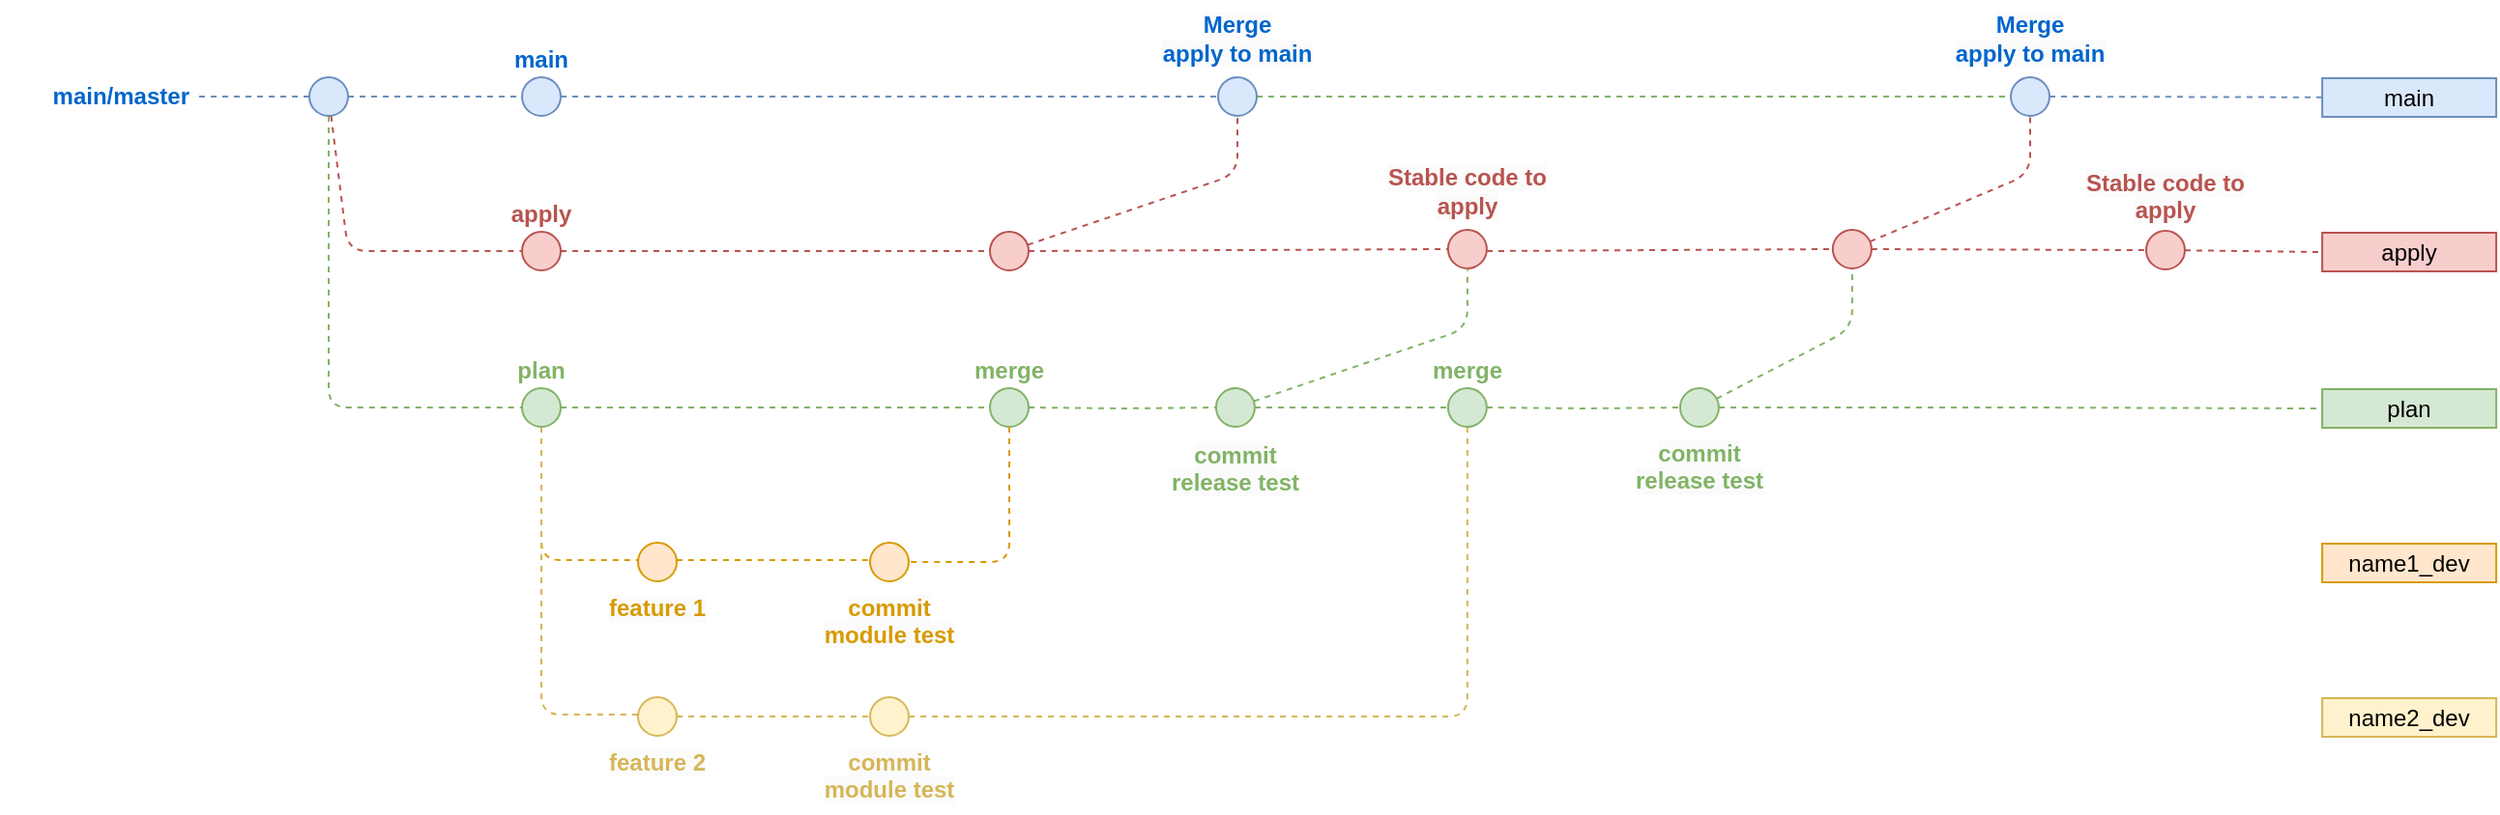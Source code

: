 <mxfile version="21.6.8" type="device">
  <diagram id="yPxyJZ8AM_hMuL3Unpa9" name="gitflow">
    <mxGraphModel dx="1900" dy="1711" grid="1" gridSize="10" guides="1" tooltips="1" connect="1" arrows="1" fold="1" page="1" pageScale="1" pageWidth="850" pageHeight="1100" math="0" shadow="0">
      <root>
        <mxCell id="0" />
        <mxCell id="1" parent="0" />
        <mxCell id="3" value="" style="endArrow=none;dashed=1;html=1;fillColor=#dae8fc;strokeColor=#6c8ebf;exitX=1;exitY=0.5;exitDx=0;exitDy=0;" parent="1" target="7" edge="1">
          <mxGeometry width="50" height="50" relative="1" as="geometry">
            <mxPoint x="860" as="sourcePoint" />
            <mxPoint x="838" y="-1" as="targetPoint" />
          </mxGeometry>
        </mxCell>
        <mxCell id="22" style="edgeStyle=orthogonalEdgeStyle;rounded=1;orthogonalLoop=1;jettySize=auto;html=1;dashed=1;endArrow=none;endFill=0;fillColor=#d5e8d4;strokeColor=#82b366;entryX=0;entryY=0.5;entryDx=0;entryDy=0;" parent="1" source="4" target="Jbub15Q6l6OJpJLMfqSW-180" edge="1">
          <mxGeometry relative="1" as="geometry">
            <Array as="points">
              <mxPoint x="-30" y="161" />
            </Array>
            <mxPoint x="70" y="161" as="targetPoint" />
          </mxGeometry>
        </mxCell>
        <mxCell id="4" value="" style="ellipse;whiteSpace=wrap;html=1;aspect=fixed;fillColor=#dae8fc;strokeColor=#6c8ebf;fontStyle=1;labelPosition=center;verticalLabelPosition=top;align=center;verticalAlign=bottom;fontColor=#0066CC;" parent="1" vertex="1">
          <mxGeometry x="-40" y="-10" width="20" height="20" as="geometry" />
        </mxCell>
        <mxCell id="7" value="main" style="text;html=1;strokeColor=#6c8ebf;fillColor=#dae8fc;align=center;verticalAlign=middle;whiteSpace=wrap;rounded=0;" parent="1" vertex="1">
          <mxGeometry x="1001.06" y="-9.5" width="90" height="20" as="geometry" />
        </mxCell>
        <mxCell id="13" value="" style="endArrow=none;dashed=1;html=1;fillColor=#dae8fc;strokeColor=#6c8ebf;" parent="1" source="6" edge="1">
          <mxGeometry width="50" height="50" relative="1" as="geometry">
            <mxPoint x="89" y="-1" as="sourcePoint" />
            <mxPoint x="840" as="targetPoint" />
          </mxGeometry>
        </mxCell>
        <mxCell id="20" value="apply" style="text;html=1;strokeColor=#b85450;fillColor=#f8cecc;align=center;verticalAlign=middle;whiteSpace=wrap;rounded=0;" parent="1" vertex="1">
          <mxGeometry x="1001.06" y="70.5" width="90" height="20" as="geometry" />
        </mxCell>
        <mxCell id="23" style="edgeStyle=orthogonalEdgeStyle;rounded=1;orthogonalLoop=1;jettySize=auto;html=1;dashed=1;endArrow=none;endFill=0;fillColor=#d5e8d4;strokeColor=#82b366;" parent="1" source="78" target="24" edge="1">
          <mxGeometry relative="1" as="geometry">
            <mxPoint x="818" y="141" as="targetPoint" />
          </mxGeometry>
        </mxCell>
        <mxCell id="172" style="edgeStyle=orthogonalEdgeStyle;rounded=1;orthogonalLoop=1;jettySize=auto;html=1;dashed=1;endArrow=none;endFill=0;fontSize=12;fontColor=#FFB570;fillColor=#e1d5e7;strokeColor=#D79B00;entryX=0;entryY=0.5;entryDx=0;entryDy=0;exitX=0.5;exitY=1;exitDx=0;exitDy=0;" parent="1" source="Jbub15Q6l6OJpJLMfqSW-180" edge="1">
          <mxGeometry relative="1" as="geometry">
            <Array as="points">
              <mxPoint x="80" y="240" />
            </Array>
            <mxPoint x="60" y="200" as="sourcePoint" />
            <mxPoint x="150.97" y="241" as="targetPoint" />
          </mxGeometry>
        </mxCell>
        <mxCell id="24" value="plan" style="text;html=1;strokeColor=#82b366;fillColor=#d5e8d4;align=center;verticalAlign=middle;whiteSpace=wrap;rounded=0;" parent="1" vertex="1">
          <mxGeometry x="1001.06" y="151.5" width="90" height="20" as="geometry" />
        </mxCell>
        <mxCell id="26" style="edgeStyle=orthogonalEdgeStyle;rounded=1;orthogonalLoop=1;jettySize=auto;html=1;dashed=1;endArrow=none;endFill=0;fillColor=#d5e8d4;strokeColor=#82b366;entryX=0;entryY=0.5;entryDx=0;entryDy=0;" parent="1" source="Jbub15Q6l6OJpJLMfqSW-180" edge="1">
          <mxGeometry relative="1" as="geometry">
            <mxPoint x="312" y="161" as="targetPoint" />
            <mxPoint x="90" y="161" as="sourcePoint" />
          </mxGeometry>
        </mxCell>
        <mxCell id="29" value="" style="ellipse;whiteSpace=wrap;html=1;aspect=fixed;fillColor=#d5e8d4;strokeColor=#82b366;" parent="1" vertex="1">
          <mxGeometry x="428.97" y="151" width="20" height="20" as="geometry" />
        </mxCell>
        <mxCell id="30" style="edgeStyle=orthogonalEdgeStyle;rounded=1;orthogonalLoop=1;jettySize=auto;html=1;dashed=1;endArrow=none;endFill=0;fillColor=#d5e8d4;strokeColor=#82b366;" parent="1" target="29" edge="1">
          <mxGeometry relative="1" as="geometry">
            <mxPoint x="680" y="141" as="targetPoint" />
            <mxPoint x="332" y="161" as="sourcePoint" />
          </mxGeometry>
        </mxCell>
        <mxCell id="35" value="" style="endArrow=none;dashed=1;html=1;fillColor=#dae8fc;strokeColor=#6c8ebf;entryX=0;entryY=0.5;entryDx=0;entryDy=0;" parent="1" source="4" target="omxdYrItEWUYWYLtwcN8-177" edge="1">
          <mxGeometry width="50" height="50" relative="1" as="geometry">
            <mxPoint x="50.0" y="70" as="sourcePoint" />
            <mxPoint x="690" y="70" as="targetPoint" />
            <Array as="points">
              <mxPoint x="10" />
            </Array>
          </mxGeometry>
        </mxCell>
        <mxCell id="152" style="edgeStyle=orthogonalEdgeStyle;rounded=1;orthogonalLoop=1;jettySize=auto;html=1;dashed=1;endArrow=none;endFill=0;fontSize=12;fontColor=#FFB570;entryX=0;entryY=0.5;entryDx=0;entryDy=0;strokeColor=#D6B656;" parent="1" source="Jbub15Q6l6OJpJLMfqSW-180" edge="1">
          <mxGeometry relative="1" as="geometry">
            <Array as="points">
              <mxPoint x="80" y="320" />
            </Array>
            <mxPoint x="50" y="210" as="sourcePoint" />
            <mxPoint x="150.97" y="321" as="targetPoint" />
          </mxGeometry>
        </mxCell>
        <mxCell id="118" style="edgeStyle=orthogonalEdgeStyle;rounded=1;orthogonalLoop=1;jettySize=auto;html=1;dashed=1;endArrow=none;endFill=0;fontSize=12;fontColor=#FFB570;strokeColor=#D6B656;" parent="1" source="Jbub15Q6l6OJpJLMfqSW-193" target="Jbub15Q6l6OJpJLMfqSW-194" edge="1">
          <mxGeometry relative="1" as="geometry">
            <mxPoint x="170.97" y="321" as="sourcePoint" />
            <mxPoint x="230" y="321" as="targetPoint" />
          </mxGeometry>
        </mxCell>
        <mxCell id="82" style="edgeStyle=orthogonalEdgeStyle;rounded=1;orthogonalLoop=1;jettySize=auto;html=1;dashed=1;endArrow=none;endFill=0;fillColor=#d5e8d4;strokeColor=#82b366;" parent="1" source="29" edge="1">
          <mxGeometry relative="1" as="geometry">
            <mxPoint x="548.94" y="161" as="targetPoint" />
            <mxPoint x="499" y="121" as="sourcePoint" />
          </mxGeometry>
        </mxCell>
        <mxCell id="86" value="name1_dev" style="text;html=1;strokeColor=#d79b00;fillColor=#ffe6cc;align=center;verticalAlign=middle;whiteSpace=wrap;rounded=0;" parent="1" vertex="1">
          <mxGeometry x="1001.06" y="231.5" width="90" height="20" as="geometry" />
        </mxCell>
        <mxCell id="102" value="name2_dev" style="text;html=1;strokeColor=#d6b656;fillColor=#fff2cc;align=center;verticalAlign=middle;whiteSpace=wrap;rounded=0;" parent="1" vertex="1">
          <mxGeometry x="1001.06" y="311.5" width="90" height="20" as="geometry" />
        </mxCell>
        <mxCell id="116" style="edgeStyle=orthogonalEdgeStyle;rounded=1;orthogonalLoop=1;jettySize=auto;html=1;dashed=1;endArrow=none;endFill=0;fontSize=12;fontColor=#FFB570;fillColor=#e1d5e7;strokeColor=#D79B00;" parent="1" source="Jbub15Q6l6OJpJLMfqSW-187" target="Jbub15Q6l6OJpJLMfqSW-190" edge="1">
          <mxGeometry relative="1" as="geometry">
            <mxPoint x="170.97" y="241" as="sourcePoint" />
            <mxPoint x="230" y="241" as="targetPoint" />
            <Array as="points">
              <mxPoint x="190" y="240" />
              <mxPoint x="190" y="240" />
            </Array>
          </mxGeometry>
        </mxCell>
        <mxCell id="78" value="" style="ellipse;whiteSpace=wrap;html=1;aspect=fixed;fontSize=12;fillColor=#d5e8d4;strokeColor=#82b366;" parent="1" vertex="1">
          <mxGeometry x="668.97" y="151" width="20" height="20" as="geometry" />
        </mxCell>
        <mxCell id="146" style="edgeStyle=orthogonalEdgeStyle;rounded=1;orthogonalLoop=1;jettySize=auto;html=1;dashed=1;endArrow=none;endFill=0;fillColor=#d5e8d4;strokeColor=#82b366;" parent="1" target="78" edge="1">
          <mxGeometry relative="1" as="geometry">
            <mxPoint x="839" y="121" as="targetPoint" />
            <mxPoint x="568.94" y="161" as="sourcePoint" />
            <Array as="points" />
          </mxGeometry>
        </mxCell>
        <mxCell id="omxdYrItEWUYWYLtwcN8-177" value="main" style="ellipse;whiteSpace=wrap;html=1;aspect=fixed;fillColor=#dae8fc;strokeColor=#6c8ebf;fontStyle=1;labelPosition=center;verticalLabelPosition=top;align=center;verticalAlign=bottom;fontColor=#0066CC;" parent="1" vertex="1">
          <mxGeometry x="70" y="-10" width="20" height="20" as="geometry" />
        </mxCell>
        <mxCell id="omxdYrItEWUYWYLtwcN8-178" value="" style="endArrow=none;dashed=1;html=1;fillColor=#dae8fc;strokeColor=#6c8ebf;entryX=0;entryY=0.5;entryDx=0;entryDy=0;exitX=1;exitY=0.5;exitDx=0;exitDy=0;" parent="1" source="omxdYrItEWUYWYLtwcN8-177" target="6" edge="1">
          <mxGeometry width="50" height="50" relative="1" as="geometry">
            <mxPoint x="110" y="30" as="sourcePoint" />
            <mxPoint x="90" y="41" as="targetPoint" />
            <Array as="points" />
          </mxGeometry>
        </mxCell>
        <mxCell id="GZBNLEmFhGwPz-_52qx3-182" value="" style="endArrow=none;dashed=1;html=1;fillColor=#dae8fc;strokeColor=#6c8ebf;exitX=0;exitY=0.5;exitDx=0;exitDy=0;entryX=1;entryY=0.5;entryDx=0;entryDy=0;" parent="1" source="4" target="GZBNLEmFhGwPz-_52qx3-183" edge="1">
          <mxGeometry width="50" height="50" relative="1" as="geometry">
            <mxPoint x="100" y="9" as="sourcePoint" />
            <mxPoint x="-90" y="79" as="targetPoint" />
            <Array as="points" />
          </mxGeometry>
        </mxCell>
        <mxCell id="GZBNLEmFhGwPz-_52qx3-183" value="&lt;span style=&quot;color: rgb(0, 102, 204); font-family: Helvetica; font-size: 12px; font-style: normal; font-variant-ligatures: normal; font-variant-caps: normal; font-weight: 700; letter-spacing: normal; orphans: 2; text-indent: 0px; text-transform: none; widows: 2; word-spacing: 0px; -webkit-text-stroke-width: 0px; text-decoration-thickness: initial; text-decoration-style: initial; text-decoration-color: initial; float: none; display: inline !important;&quot;&gt;main/master&lt;/span&gt;" style="text;whiteSpace=wrap;html=1;align=right;verticalAlign=middle;labelBackgroundColor=default;" parent="1" vertex="1">
          <mxGeometry x="-200" y="-20" width="100" height="40" as="geometry" />
        </mxCell>
        <mxCell id="GZBNLEmFhGwPz-_52qx3-187" value="" style="endArrow=none;dashed=1;html=1;fillColor=#f8cecc;strokeColor=#b85450;endFill=0;" parent="1" source="GZBNLEmFhGwPz-_52qx3-204" target="6" edge="1">
          <mxGeometry width="50" height="50" relative="1" as="geometry">
            <mxPoint x="469" y="90" as="sourcePoint" />
            <mxPoint x="460" y="30" as="targetPoint" />
            <Array as="points">
              <mxPoint x="440" y="40" />
            </Array>
          </mxGeometry>
        </mxCell>
        <mxCell id="GZBNLEmFhGwPz-_52qx3-190" value="" style="ellipse;whiteSpace=wrap;html=1;aspect=fixed;fillColor=#f8cecc;strokeColor=#b85450;" parent="1" vertex="1">
          <mxGeometry x="747.94" y="69" width="20" height="20" as="geometry" />
        </mxCell>
        <mxCell id="GZBNLEmFhGwPz-_52qx3-191" value="" style="ellipse;whiteSpace=wrap;html=1;aspect=fixed;fillColor=#f8cecc;strokeColor=#b85450;" parent="1" vertex="1">
          <mxGeometry x="910" y="69.5" width="20" height="20" as="geometry" />
        </mxCell>
        <mxCell id="GZBNLEmFhGwPz-_52qx3-192" value="" style="endArrow=none;dashed=1;html=1;fillColor=#f8cecc;strokeColor=#b85450;entryX=0;entryY=0.5;entryDx=0;entryDy=0;endFill=0;exitX=1;exitY=0.5;exitDx=0;exitDy=0;" parent="1" target="GZBNLEmFhGwPz-_52qx3-188" edge="1" source="GZBNLEmFhGwPz-_52qx3-204">
          <mxGeometry width="50" height="50" relative="1" as="geometry">
            <mxPoint x="448.97" y="80" as="sourcePoint" />
            <mxPoint x="439" y="90" as="targetPoint" />
            <Array as="points" />
          </mxGeometry>
        </mxCell>
        <mxCell id="GZBNLEmFhGwPz-_52qx3-193" value="" style="endArrow=none;dashed=1;html=1;fillColor=#f8cecc;strokeColor=#b85450;entryX=0;entryY=0.5;entryDx=0;entryDy=0;endFill=0;" parent="1" target="GZBNLEmFhGwPz-_52qx3-190" edge="1">
          <mxGeometry width="50" height="50" relative="1" as="geometry">
            <mxPoint x="569" y="80" as="sourcePoint" />
            <mxPoint x="627" y="79" as="targetPoint" />
            <Array as="points" />
          </mxGeometry>
        </mxCell>
        <mxCell id="GZBNLEmFhGwPz-_52qx3-194" value="" style="endArrow=none;dashed=1;html=1;fillColor=#f8cecc;strokeColor=#b85450;endFill=0;exitX=1;exitY=0.5;exitDx=0;exitDy=0;entryX=0;entryY=0.5;entryDx=0;entryDy=0;" parent="1" source="GZBNLEmFhGwPz-_52qx3-190" target="GZBNLEmFhGwPz-_52qx3-191" edge="1">
          <mxGeometry width="50" height="50" relative="1" as="geometry">
            <mxPoint x="673" y="100" as="sourcePoint" />
            <mxPoint x="738" y="79" as="targetPoint" />
            <Array as="points" />
          </mxGeometry>
        </mxCell>
        <mxCell id="GZBNLEmFhGwPz-_52qx3-195" value="" style="edgeStyle=orthogonalEdgeStyle;rounded=1;orthogonalLoop=1;jettySize=auto;html=1;entryX=0;entryY=0.5;entryDx=0;entryDy=0;dashed=1;fillColor=#d5e8d4;strokeColor=#82b366;endArrow=none;endFill=0;" parent="1" source="6" edge="1">
          <mxGeometry relative="1" as="geometry">
            <Array as="points" />
            <mxPoint x="504" as="sourcePoint" />
            <mxPoint x="840" as="targetPoint" />
          </mxGeometry>
        </mxCell>
        <mxCell id="GZBNLEmFhGwPz-_52qx3-202" value="" style="endArrow=none;dashed=1;html=1;fillColor=#f8cecc;strokeColor=#b85450;entryX=0.5;entryY=1;entryDx=0;entryDy=0;endFill=0;" parent="1" source="GZBNLEmFhGwPz-_52qx3-190" edge="1">
          <mxGeometry width="50" height="50" relative="1" as="geometry">
            <mxPoint x="729" y="110" as="sourcePoint" />
            <mxPoint x="850" y="10" as="targetPoint" />
            <Array as="points">
              <mxPoint x="850" y="40" />
            </Array>
          </mxGeometry>
        </mxCell>
        <mxCell id="GZBNLEmFhGwPz-_52qx3-207" value="" style="endArrow=none;dashed=1;html=1;fillColor=#f8cecc;strokeColor=#b85450;entryX=0;entryY=0.5;entryDx=0;entryDy=0;endFill=0;" parent="1" source="Jbub15Q6l6OJpJLMfqSW-177" target="GZBNLEmFhGwPz-_52qx3-204" edge="1">
          <mxGeometry width="50" height="50" relative="1" as="geometry">
            <mxPoint x="90" y="80" as="sourcePoint" />
            <mxPoint x="389.97" y="80" as="targetPoint" />
            <Array as="points" />
          </mxGeometry>
        </mxCell>
        <mxCell id="GZBNLEmFhGwPz-_52qx3-204" value="" style="ellipse;whiteSpace=wrap;html=1;aspect=fixed;fillColor=#f8cecc;strokeColor=#b85450;fontStyle=1;labelPosition=center;verticalLabelPosition=top;align=center;verticalAlign=bottom;labelBorderColor=none;fontColor=#713232;" parent="1" vertex="1">
          <mxGeometry x="312" y="70" width="20" height="20" as="geometry" />
        </mxCell>
        <mxCell id="Jbub15Q6l6OJpJLMfqSW-173" value="" style="group" parent="1" vertex="1" connectable="0">
          <mxGeometry x="390" y="-50" width="100" height="60" as="geometry" />
        </mxCell>
        <mxCell id="6" value="" style="ellipse;whiteSpace=wrap;html=1;aspect=fixed;fillColor=#dae8fc;strokeColor=#6c8ebf;fontStyle=1;labelPosition=center;verticalLabelPosition=top;align=center;verticalAlign=bottom;fontColor=#0066CC;" parent="Jbub15Q6l6OJpJLMfqSW-173" vertex="1">
          <mxGeometry x="40" y="40" width="20" height="20" as="geometry" />
        </mxCell>
        <mxCell id="Jbub15Q6l6OJpJLMfqSW-172" value="&lt;span style=&quot;color: rgb(0, 102, 204); font-family: Helvetica; font-size: 12px; font-style: normal; font-variant-ligatures: normal; font-variant-caps: normal; font-weight: 700; letter-spacing: normal; orphans: 2; text-indent: 0px; text-transform: none; widows: 2; word-spacing: 0px; -webkit-text-stroke-width: 0px; background-color: rgb(251, 251, 251); text-decoration-thickness: initial; text-decoration-style: initial; text-decoration-color: initial; float: none; display: inline !important;&quot;&gt;Merge &lt;br&gt;apply to main&lt;/span&gt;" style="text;whiteSpace=wrap;html=1;verticalAlign=middle;align=center;" parent="Jbub15Q6l6OJpJLMfqSW-173" vertex="1">
          <mxGeometry width="100" height="40" as="geometry" />
        </mxCell>
        <mxCell id="Jbub15Q6l6OJpJLMfqSW-175" value="" style="group" parent="1" vertex="1" connectable="0">
          <mxGeometry x="508.94" y="29" width="100.0" height="60" as="geometry" />
        </mxCell>
        <mxCell id="GZBNLEmFhGwPz-_52qx3-188" value="" style="ellipse;whiteSpace=wrap;html=1;aspect=fixed;fillColor=#f8cecc;strokeColor=#b85450;" parent="Jbub15Q6l6OJpJLMfqSW-175" vertex="1">
          <mxGeometry x="40.0" y="40" width="20" height="20" as="geometry" />
        </mxCell>
        <mxCell id="Jbub15Q6l6OJpJLMfqSW-174" value="&lt;span style=&quot;font-family: Helvetica; font-size: 12px; font-style: normal; font-variant-ligatures: normal; font-variant-caps: normal; font-weight: 700; letter-spacing: normal; orphans: 2; text-indent: 0px; text-transform: none; widows: 2; word-spacing: 0px; -webkit-text-stroke-width: 0px; background-color: rgb(251, 251, 251); text-decoration-thickness: initial; text-decoration-style: initial; text-decoration-color: initial; float: none; display: inline !important;&quot;&gt;&lt;font color=&quot;#b85450&quot;&gt;Stable code to apply&lt;/font&gt;&lt;/span&gt;" style="text;whiteSpace=wrap;html=1;align=center;verticalAlign=middle;" parent="Jbub15Q6l6OJpJLMfqSW-175" vertex="1">
          <mxGeometry width="100" height="40" as="geometry" />
        </mxCell>
        <mxCell id="Jbub15Q6l6OJpJLMfqSW-176" value="" style="endArrow=none;dashed=1;html=1;fillColor=#f8cecc;strokeColor=#b85450;endFill=0;entryX=0;entryY=0.5;entryDx=0;entryDy=0;" parent="1" source="GZBNLEmFhGwPz-_52qx3-191" target="20" edge="1">
          <mxGeometry width="50" height="50" relative="1" as="geometry">
            <mxPoint x="951.06" y="100.5" as="sourcePoint" />
            <mxPoint x="920.06" y="89.5" as="targetPoint" />
            <Array as="points" />
          </mxGeometry>
        </mxCell>
        <mxCell id="Jbub15Q6l6OJpJLMfqSW-179" value="" style="endArrow=none;dashed=1;html=1;fillColor=#f8cecc;strokeColor=#b85450;entryX=0;entryY=0.5;entryDx=0;entryDy=0;endFill=0;" parent="1" source="4" target="Jbub15Q6l6OJpJLMfqSW-177" edge="1">
          <mxGeometry width="50" height="50" relative="1" as="geometry">
            <mxPoint x="89.988" y="79.501" as="sourcePoint" />
            <mxPoint x="390" y="79" as="targetPoint" />
            <Array as="points">
              <mxPoint x="-20" y="80" />
            </Array>
          </mxGeometry>
        </mxCell>
        <mxCell id="Jbub15Q6l6OJpJLMfqSW-177" value="apply" style="ellipse;whiteSpace=wrap;html=1;aspect=fixed;fillColor=#f8cecc;strokeColor=#b85450;fontStyle=1;labelPosition=center;verticalLabelPosition=top;align=center;verticalAlign=bottom;fontColor=#B85450;" parent="1" vertex="1">
          <mxGeometry x="70" y="70" width="20" height="20" as="geometry" />
        </mxCell>
        <mxCell id="Jbub15Q6l6OJpJLMfqSW-182" value="" style="edgeStyle=orthogonalEdgeStyle;rounded=1;orthogonalLoop=1;jettySize=auto;html=1;dashed=1;endArrow=none;endFill=0;fillColor=#d5e8d4;strokeColor=#82b366;entryX=0;entryY=0.5;entryDx=0;entryDy=0;" parent="1" target="Jbub15Q6l6OJpJLMfqSW-180" edge="1">
          <mxGeometry relative="1" as="geometry">
            <mxPoint x="312" y="161" as="targetPoint" />
            <mxPoint x="90" y="161" as="sourcePoint" />
          </mxGeometry>
        </mxCell>
        <mxCell id="Jbub15Q6l6OJpJLMfqSW-180" value="&lt;font color=&quot;#82b366&quot;&gt;plan&lt;/font&gt;" style="ellipse;whiteSpace=wrap;html=1;aspect=fixed;fillColor=#d5e8d4;strokeColor=#82b366;fontStyle=1;labelPosition=center;verticalLabelPosition=top;align=center;verticalAlign=bottom;" parent="1" vertex="1">
          <mxGeometry x="70" y="151" width="20" height="20" as="geometry" />
        </mxCell>
        <mxCell id="Jbub15Q6l6OJpJLMfqSW-184" value="&lt;font color=&quot;#82b366&quot;&gt;merge&lt;/font&gt;" style="ellipse;whiteSpace=wrap;html=1;aspect=fixed;fillColor=#d5e8d4;strokeColor=#82b366;fontStyle=1;labelPosition=center;verticalLabelPosition=top;align=center;verticalAlign=bottom;" parent="1" vertex="1">
          <mxGeometry x="312" y="151" width="20" height="20" as="geometry" />
        </mxCell>
        <mxCell id="Jbub15Q6l6OJpJLMfqSW-192" value="" style="edgeStyle=orthogonalEdgeStyle;rounded=1;orthogonalLoop=1;jettySize=auto;html=1;dashed=1;endArrow=none;endFill=0;fontSize=12;fontColor=#FFB570;fillColor=#e1d5e7;strokeColor=#D79B00;entryX=1;entryY=0.5;entryDx=0;entryDy=0;exitX=0.5;exitY=1;exitDx=0;exitDy=0;" parent="1" source="Jbub15Q6l6OJpJLMfqSW-184" target="Jbub15Q6l6OJpJLMfqSW-190" edge="1">
          <mxGeometry relative="1" as="geometry">
            <Array as="points" />
            <mxPoint x="330" y="190" as="sourcePoint" />
            <mxPoint x="250" y="241" as="targetPoint" />
          </mxGeometry>
        </mxCell>
        <mxCell id="Jbub15Q6l6OJpJLMfqSW-198" value="" style="group" parent="1" vertex="1" connectable="0">
          <mxGeometry x="90.0" y="231" width="60" height="60" as="geometry" />
        </mxCell>
        <mxCell id="Jbub15Q6l6OJpJLMfqSW-187" value="" style="ellipse;whiteSpace=wrap;html=1;aspect=fixed;fillColor=#ffe6cc;strokeColor=#d79b00;fontStyle=1;labelPosition=center;verticalLabelPosition=top;align=center;verticalAlign=bottom;fontColor=#D79B00;" parent="Jbub15Q6l6OJpJLMfqSW-198" vertex="1">
          <mxGeometry x="40.0" width="20" height="20" as="geometry" />
        </mxCell>
        <mxCell id="Jbub15Q6l6OJpJLMfqSW-195" value="&lt;span style=&quot;color: rgb(215, 155, 0); font-family: Helvetica; font-size: 12px; font-style: normal; font-variant-ligatures: normal; font-variant-caps: normal; font-weight: 700; letter-spacing: normal; orphans: 2; text-indent: 0px; text-transform: none; widows: 2; word-spacing: 0px; -webkit-text-stroke-width: 0px; background-color: rgb(251, 251, 251); text-decoration-thickness: initial; text-decoration-style: initial; text-decoration-color: initial; float: none; display: inline !important;&quot;&gt;feature 1&lt;/span&gt;" style="text;whiteSpace=wrap;html=1;align=center;" parent="Jbub15Q6l6OJpJLMfqSW-198" vertex="1">
          <mxGeometry x="20" y="20" width="60" height="40" as="geometry" />
        </mxCell>
        <mxCell id="Jbub15Q6l6OJpJLMfqSW-200" value="" style="group" parent="1" vertex="1" connectable="0">
          <mxGeometry x="110.0" y="311" width="60" height="60" as="geometry" />
        </mxCell>
        <mxCell id="Jbub15Q6l6OJpJLMfqSW-193" value="" style="ellipse;whiteSpace=wrap;html=1;aspect=fixed;fillColor=#fff2cc;strokeColor=#d6b656;fontStyle=1;labelPosition=center;verticalLabelPosition=top;align=center;verticalAlign=bottom;fontColor=#D6B656;" parent="Jbub15Q6l6OJpJLMfqSW-200" vertex="1">
          <mxGeometry x="20.0" width="20" height="20" as="geometry" />
        </mxCell>
        <mxCell id="Jbub15Q6l6OJpJLMfqSW-196" value="&lt;span style=&quot;color: rgb(214, 182, 86); font-family: Helvetica; font-size: 12px; font-style: normal; font-variant-ligatures: normal; font-variant-caps: normal; font-weight: 700; letter-spacing: normal; orphans: 2; text-indent: 0px; text-transform: none; widows: 2; word-spacing: 0px; -webkit-text-stroke-width: 0px; background-color: rgb(251, 251, 251); text-decoration-thickness: initial; text-decoration-style: initial; text-decoration-color: initial; float: none; display: inline !important;&quot;&gt;feature 2&lt;/span&gt;" style="text;whiteSpace=wrap;html=1;align=center;" parent="Jbub15Q6l6OJpJLMfqSW-200" vertex="1">
          <mxGeometry y="20" width="60" height="40" as="geometry" />
        </mxCell>
        <mxCell id="Jbub15Q6l6OJpJLMfqSW-201" value="" style="group" parent="1" vertex="1" connectable="0">
          <mxGeometry x="220" y="210" width="80" height="81" as="geometry" />
        </mxCell>
        <mxCell id="Jbub15Q6l6OJpJLMfqSW-197" value="&lt;span style=&quot;color: rgb(215, 155, 0); font-family: Helvetica; font-size: 12px; font-style: normal; font-variant-ligatures: normal; font-variant-caps: normal; font-weight: 700; letter-spacing: normal; orphans: 2; text-indent: 0px; text-transform: none; widows: 2; word-spacing: 0px; -webkit-text-stroke-width: 0px; background-color: rgb(251, 251, 251); text-decoration-thickness: initial; text-decoration-style: initial; text-decoration-color: initial; float: none; display: inline !important;&quot;&gt;commit module test&lt;/span&gt;" style="text;whiteSpace=wrap;html=1;align=center;" parent="Jbub15Q6l6OJpJLMfqSW-201" vertex="1">
          <mxGeometry y="41" width="80" height="54" as="geometry" />
        </mxCell>
        <mxCell id="Jbub15Q6l6OJpJLMfqSW-190" value="" style="ellipse;whiteSpace=wrap;html=1;aspect=fixed;fillColor=#ffe6cc;strokeColor=#d79b00;fontStyle=1;labelPosition=center;verticalLabelPosition=top;align=center;verticalAlign=bottom;fontColor=#D79B00;" parent="Jbub15Q6l6OJpJLMfqSW-201" vertex="1">
          <mxGeometry x="30" y="21" width="20" height="20" as="geometry" />
        </mxCell>
        <mxCell id="Jbub15Q6l6OJpJLMfqSW-202" value="" style="edgeStyle=orthogonalEdgeStyle;rounded=1;orthogonalLoop=1;jettySize=auto;html=1;dashed=1;endArrow=none;endFill=0;fontSize=12;fontColor=#FFB570;strokeColor=#D6B656;" parent="1" source="Jbub15Q6l6OJpJLMfqSW-204" target="Jbub15Q6l6OJpJLMfqSW-194" edge="1">
          <mxGeometry relative="1" as="geometry">
            <Array as="points">
              <mxPoint x="559" y="321" />
            </Array>
            <mxPoint x="519.94" y="171" as="sourcePoint" />
            <mxPoint x="300" y="320" as="targetPoint" />
          </mxGeometry>
        </mxCell>
        <mxCell id="Jbub15Q6l6OJpJLMfqSW-194" value="" style="ellipse;whiteSpace=wrap;html=1;aspect=fixed;fillColor=#fff2cc;strokeColor=#d6b656;fontStyle=1;labelPosition=center;verticalLabelPosition=top;align=center;verticalAlign=bottom;fontColor=#D6B656;" parent="1" vertex="1">
          <mxGeometry x="250" y="311" width="20" height="20" as="geometry" />
        </mxCell>
        <mxCell id="Jbub15Q6l6OJpJLMfqSW-203" value="&lt;span style=&quot;color: rgb(214, 182, 86); font-family: Helvetica; font-size: 12px; font-style: normal; font-variant-ligatures: normal; font-variant-caps: normal; font-weight: 700; letter-spacing: normal; orphans: 2; text-indent: 0px; text-transform: none; widows: 2; word-spacing: 0px; -webkit-text-stroke-width: 0px; background-color: rgb(251, 251, 251); text-decoration-thickness: initial; text-decoration-style: initial; text-decoration-color: initial; float: none; display: inline !important;&quot;&gt;commit module test&lt;/span&gt;" style="text;whiteSpace=wrap;html=1;align=center;" parent="1" vertex="1">
          <mxGeometry x="220" y="331" width="80" height="40" as="geometry" />
        </mxCell>
        <mxCell id="Jbub15Q6l6OJpJLMfqSW-204" value="&lt;font color=&quot;#82b366&quot;&gt;merge&lt;/font&gt;" style="ellipse;whiteSpace=wrap;html=1;aspect=fixed;fillColor=#d5e8d4;strokeColor=#82b366;fontStyle=1;labelPosition=center;verticalLabelPosition=top;align=center;verticalAlign=bottom;" parent="1" vertex="1">
          <mxGeometry x="548.94" y="151" width="20" height="20" as="geometry" />
        </mxCell>
        <mxCell id="hD3_SyljbXBIUWRUawrK-172" value="&lt;span style=&quot;color: rgb(130, 179, 102); font-family: Helvetica; font-size: 12px; font-style: normal; font-variant-ligatures: normal; font-variant-caps: normal; font-weight: 700; letter-spacing: normal; orphans: 2; text-indent: 0px; text-transform: none; widows: 2; word-spacing: 0px; -webkit-text-stroke-width: 0px; background-color: rgb(251, 251, 251); text-decoration-thickness: initial; text-decoration-style: initial; text-decoration-color: initial; float: none; display: inline !important;&quot;&gt;commit release test&lt;/span&gt;" style="text;whiteSpace=wrap;html=1;align=center;" vertex="1" parent="1">
          <mxGeometry x="643.97" y="171" width="70" height="40" as="geometry" />
        </mxCell>
        <mxCell id="hD3_SyljbXBIUWRUawrK-173" value="" style="endArrow=none;dashed=1;html=1;fillColor=#f8cecc;strokeColor=#82B366;endFill=0;" edge="1" parent="1" source="29" target="GZBNLEmFhGwPz-_52qx3-188">
          <mxGeometry width="50" height="50" relative="1" as="geometry">
            <mxPoint x="460" y="130" as="sourcePoint" />
            <mxPoint x="540" y="100" as="targetPoint" />
            <Array as="points">
              <mxPoint x="559" y="120" />
            </Array>
          </mxGeometry>
        </mxCell>
        <mxCell id="hD3_SyljbXBIUWRUawrK-174" value="&lt;span style=&quot;color: rgb(184, 84, 80); font-family: Helvetica; font-size: 12px; font-style: normal; font-variant-ligatures: normal; font-variant-caps: normal; font-weight: 700; letter-spacing: normal; orphans: 2; text-indent: 0px; text-transform: none; widows: 2; word-spacing: 0px; -webkit-text-stroke-width: 0px; background-color: rgb(251, 251, 251); text-decoration-thickness: initial; text-decoration-style: initial; text-decoration-color: initial; float: none; display: inline !important;&quot;&gt;Stable code to apply&lt;/span&gt;" style="text;whiteSpace=wrap;html=1;align=center;" vertex="1" parent="1">
          <mxGeometry x="870" y="30.5" width="100" height="40" as="geometry" />
        </mxCell>
        <mxCell id="hD3_SyljbXBIUWRUawrK-175" value="" style="endArrow=none;dashed=1;html=1;fillColor=#f8cecc;strokeColor=#82B366;endFill=0;" edge="1" parent="1" source="78" target="GZBNLEmFhGwPz-_52qx3-190">
          <mxGeometry width="50" height="50" relative="1" as="geometry">
            <mxPoint x="690" y="130" as="sourcePoint" />
            <mxPoint x="569" y="99" as="targetPoint" />
            <Array as="points">
              <mxPoint x="758" y="120" />
            </Array>
          </mxGeometry>
        </mxCell>
        <mxCell id="hD3_SyljbXBIUWRUawrK-176" value="&lt;span style=&quot;color: rgb(130, 179, 102); font-family: Helvetica; font-size: 12px; font-style: normal; font-variant-ligatures: normal; font-variant-caps: normal; font-weight: 700; letter-spacing: normal; orphans: 2; text-indent: 0px; text-transform: none; widows: 2; word-spacing: 0px; -webkit-text-stroke-width: 0px; background-color: rgb(251, 251, 251); text-decoration-thickness: initial; text-decoration-style: initial; text-decoration-color: initial; float: none; display: inline !important;&quot;&gt;commit release test&lt;/span&gt;" style="text;whiteSpace=wrap;html=1;align=center;" vertex="1" parent="1">
          <mxGeometry x="403.97" y="171.5" width="70" height="40" as="geometry" />
        </mxCell>
        <mxCell id="hD3_SyljbXBIUWRUawrK-177" value="" style="group" vertex="1" connectable="0" parent="1">
          <mxGeometry x="800" y="-50" width="100" height="60" as="geometry" />
        </mxCell>
        <mxCell id="hD3_SyljbXBIUWRUawrK-178" value="" style="ellipse;whiteSpace=wrap;html=1;aspect=fixed;fillColor=#dae8fc;strokeColor=#6c8ebf;fontStyle=1;labelPosition=center;verticalLabelPosition=top;align=center;verticalAlign=bottom;fontColor=#0066CC;" vertex="1" parent="hD3_SyljbXBIUWRUawrK-177">
          <mxGeometry x="40" y="40" width="20" height="20" as="geometry" />
        </mxCell>
        <mxCell id="hD3_SyljbXBIUWRUawrK-179" value="&lt;span style=&quot;color: rgb(0, 102, 204); font-family: Helvetica; font-size: 12px; font-style: normal; font-variant-ligatures: normal; font-variant-caps: normal; font-weight: 700; letter-spacing: normal; orphans: 2; text-indent: 0px; text-transform: none; widows: 2; word-spacing: 0px; -webkit-text-stroke-width: 0px; background-color: rgb(251, 251, 251); text-decoration-thickness: initial; text-decoration-style: initial; text-decoration-color: initial; float: none; display: inline !important;&quot;&gt;Merge &lt;br&gt;apply to main&lt;/span&gt;" style="text;whiteSpace=wrap;html=1;verticalAlign=middle;align=center;" vertex="1" parent="hD3_SyljbXBIUWRUawrK-177">
          <mxGeometry width="100" height="40" as="geometry" />
        </mxCell>
      </root>
    </mxGraphModel>
  </diagram>
</mxfile>
